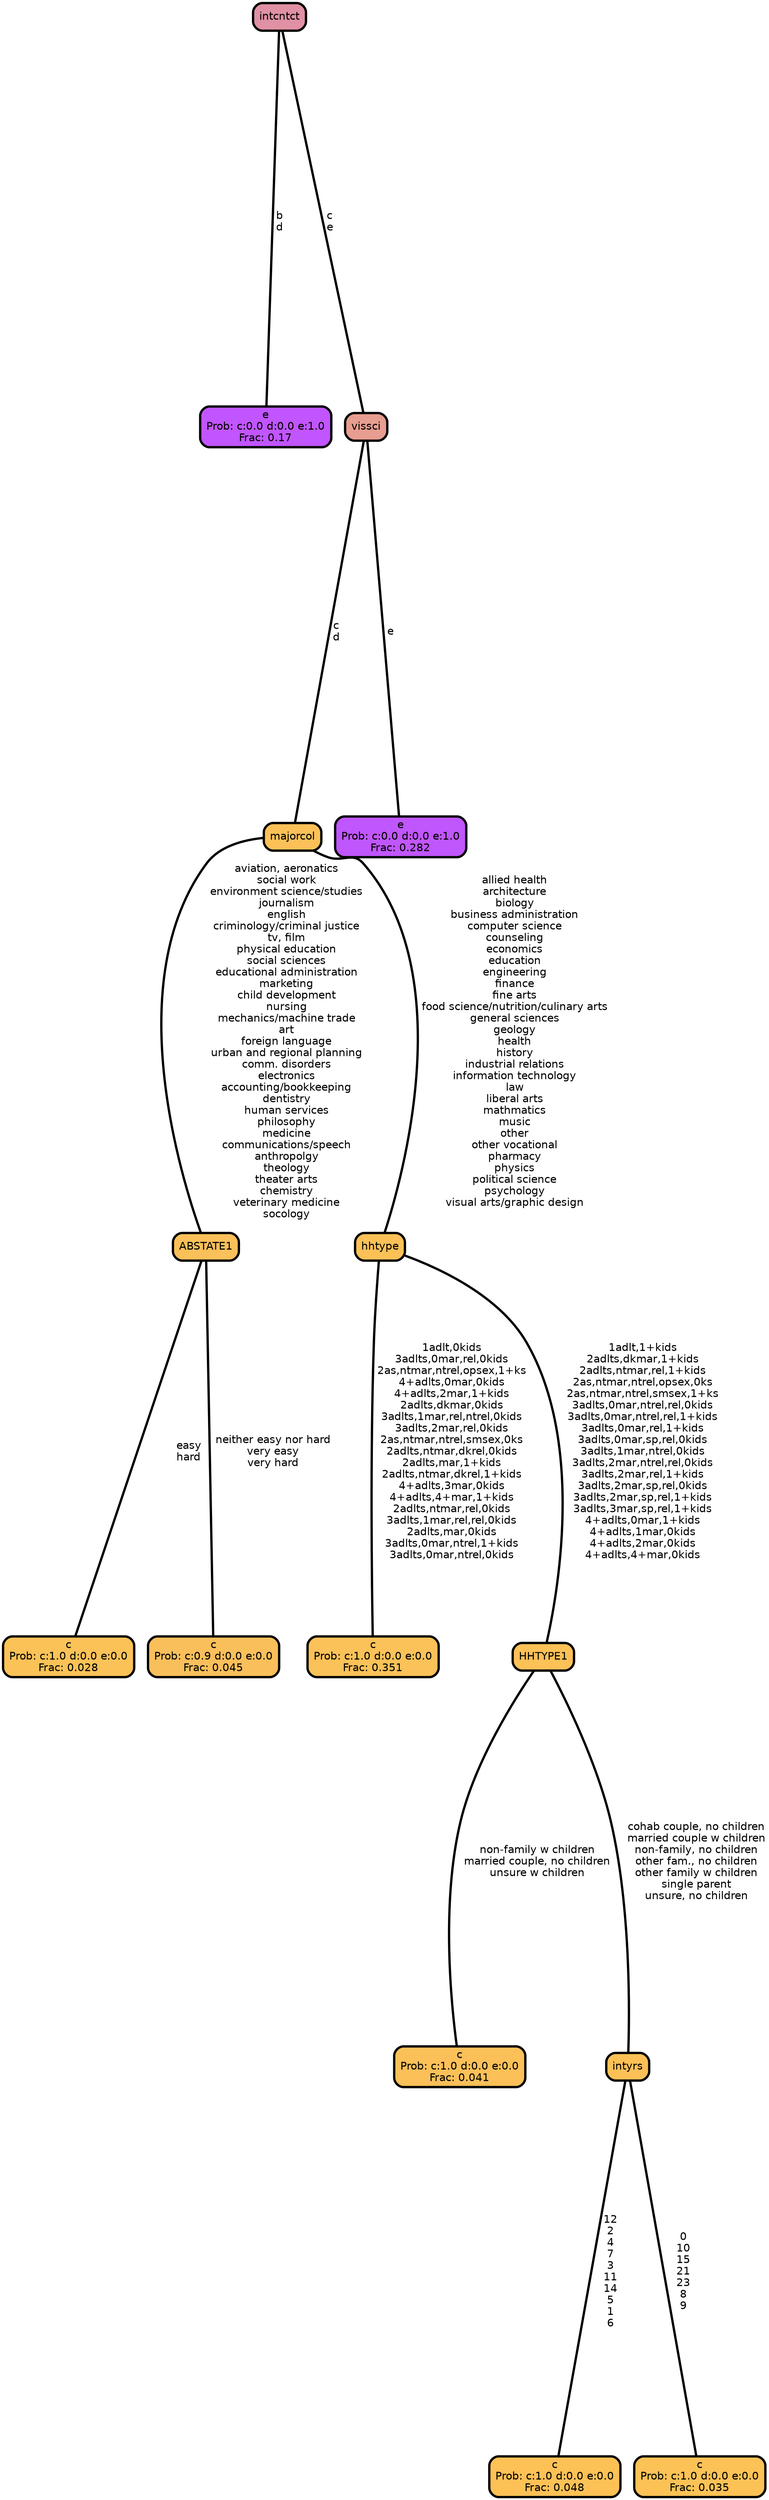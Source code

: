 graph Tree {
node [shape=box, style="filled, rounded",color="black",penwidth="3",fontcolor="black",                 fontname=helvetica] ;
graph [ranksep="0 equally", splines=straight,                 bgcolor=transparent, dpi=200] ;
edge [fontname=helvetica, color=black] ;
0 [label="e
Prob: c:0.0 d:0.0 e:1.0
Frac: 0.17", fillcolor="#c155ff"] ;
1 [label="intcntct", fillcolor="#e091a3"] ;
2 [label="c
Prob: c:1.0 d:0.0 e:0.0
Frac: 0.028", fillcolor="#fbc257"] ;
3 [label="ABSTATE1", fillcolor="#fac05a"] ;
4 [label="c
Prob: c:0.9 d:0.0 e:0.0
Frac: 0.045", fillcolor="#f9bf5b"] ;
5 [label="majorcol", fillcolor="#fbc158"] ;
6 [label="c
Prob: c:1.0 d:0.0 e:0.0
Frac: 0.351", fillcolor="#fac258"] ;
7 [label="hhtype", fillcolor="#fbc157"] ;
8 [label="c
Prob: c:1.0 d:0.0 e:0.0
Frac: 0.041", fillcolor="#fbc058"] ;
9 [label="HHTYPE1", fillcolor="#fcc157"] ;
10 [label="c
Prob: c:1.0 d:0.0 e:0.0
Frac: 0.048", fillcolor="#fdc156"] ;
11 [label="intyrs", fillcolor="#fcc156"] ;
12 [label="c
Prob: c:1.0 d:0.0 e:0.0
Frac: 0.035", fillcolor="#fcc256"] ;
13 [label="vissci", fillcolor="#e79d90"] ;
14 [label="e
Prob: c:0.0 d:0.0 e:1.0
Frac: 0.282", fillcolor="#c056fd"] ;
1 -- 0 [label=" b\n d",penwidth=3] ;
1 -- 13 [label=" c\n e",penwidth=3] ;
3 -- 2 [label=" easy\n hard",penwidth=3] ;
3 -- 4 [label=" neither easy nor hard\n very easy\n very hard",penwidth=3] ;
5 -- 3 [label=" aviation, aeronatics\n social work\n environment science/studies\n journalism\n english\n criminology/criminal justice\n tv, film\n physical education\n social sciences\n educational administration\n marketing\n child development\n nursing\n mechanics/machine trade\n art\n foreign language\n urban and regional planning\n comm. disorders\n electronics\n accounting/bookkeeping\n dentistry\n human services\n philosophy\n medicine\n communications/speech\n anthropolgy\n theology\n theater arts\n chemistry\n veterinary medicine\n socology",penwidth=3] ;
5 -- 7 [label=" allied health\n architecture\n biology\n business administration\n computer science\n counseling\n economics\n education\n engineering\n finance\n fine arts\n food science/nutrition/culinary arts\n general sciences\n geology\n health\n history\n industrial relations\n information technology\n law\n liberal arts\n mathmatics\n music\n other\n other vocational\n pharmacy\n physics\n political science\n psychology\n visual arts/graphic design",penwidth=3] ;
7 -- 6 [label=" 1adlt,0kids\n 3adlts,0mar,rel,0kids\n 2as,ntmar,ntrel,opsex,1+ks\n 4+adlts,0mar,0kids\n 4+adlts,2mar,1+kids\n 2adlts,dkmar,0kids\n 3adlts,1mar,rel,ntrel,0kids\n 3adlts,2mar,rel,0kids\n 2as,ntmar,ntrel,smsex,0ks\n 2adlts,ntmar,dkrel,0kids\n 2adlts,mar,1+kids\n 2adlts,ntmar,dkrel,1+kids\n 4+adlts,3mar,0kids\n 4+adlts,4+mar,1+kids\n 2adlts,ntmar,rel,0kids\n 3adlts,1mar,rel,rel,0kids\n 2adlts,mar,0kids\n 3adlts,0mar,ntrel,1+kids\n 3adlts,0mar,ntrel,0kids",penwidth=3] ;
7 -- 9 [label=" 1adlt,1+kids\n 2adlts,dkmar,1+kids\n 2adlts,ntmar,rel,1+kids\n 2as,ntmar,ntrel,opsex,0ks\n 2as,ntmar,ntrel,smsex,1+ks\n 3adlts,0mar,ntrel,rel,0kids\n 3adlts,0mar,ntrel,rel,1+kids\n 3adlts,0mar,rel,1+kids\n 3adlts,0mar,sp,rel,0kids\n 3adlts,1mar,ntrel,0kids\n 3adlts,2mar,ntrel,rel,0kids\n 3adlts,2mar,rel,1+kids\n 3adlts,2mar,sp,rel,0kids\n 3adlts,2mar,sp,rel,1+kids\n 3adlts,3mar,sp,rel,1+kids\n 4+adlts,0mar,1+kids\n 4+adlts,1mar,0kids\n 4+adlts,2mar,0kids\n 4+adlts,4+mar,0kids",penwidth=3] ;
9 -- 8 [label=" non-family w children\n married couple, no children\n unsure w children",penwidth=3] ;
9 -- 11 [label=" cohab couple, no children\n married couple w children\n non-family, no children\n other fam., no children\n other family w children\n single parent\n unsure, no children",penwidth=3] ;
11 -- 10 [label=" 12\n 2\n 4\n 7\n 3\n 11\n 14\n 5\n 1\n 6",penwidth=3] ;
11 -- 12 [label=" 0\n 10\n 15\n 21\n 23\n 8\n 9",penwidth=3] ;
13 -- 5 [label=" c\n d",penwidth=3] ;
13 -- 14 [label=" e",penwidth=3] ;
{rank = same;}}
